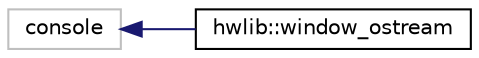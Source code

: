 digraph "Graphical Class Hierarchy"
{
  edge [fontname="Helvetica",fontsize="10",labelfontname="Helvetica",labelfontsize="10"];
  node [fontname="Helvetica",fontsize="10",shape=record];
  rankdir="LR";
  Node154 [label="console",height=0.2,width=0.4,color="grey75", fillcolor="white", style="filled"];
  Node154 -> Node0 [dir="back",color="midnightblue",fontsize="10",style="solid",fontname="Helvetica"];
  Node0 [label="hwlib::window_ostream",height=0.2,width=0.4,color="black", fillcolor="white", style="filled",URL="$classhwlib_1_1window__ostream.html",tooltip="implements a console inside graphic window "];
}
